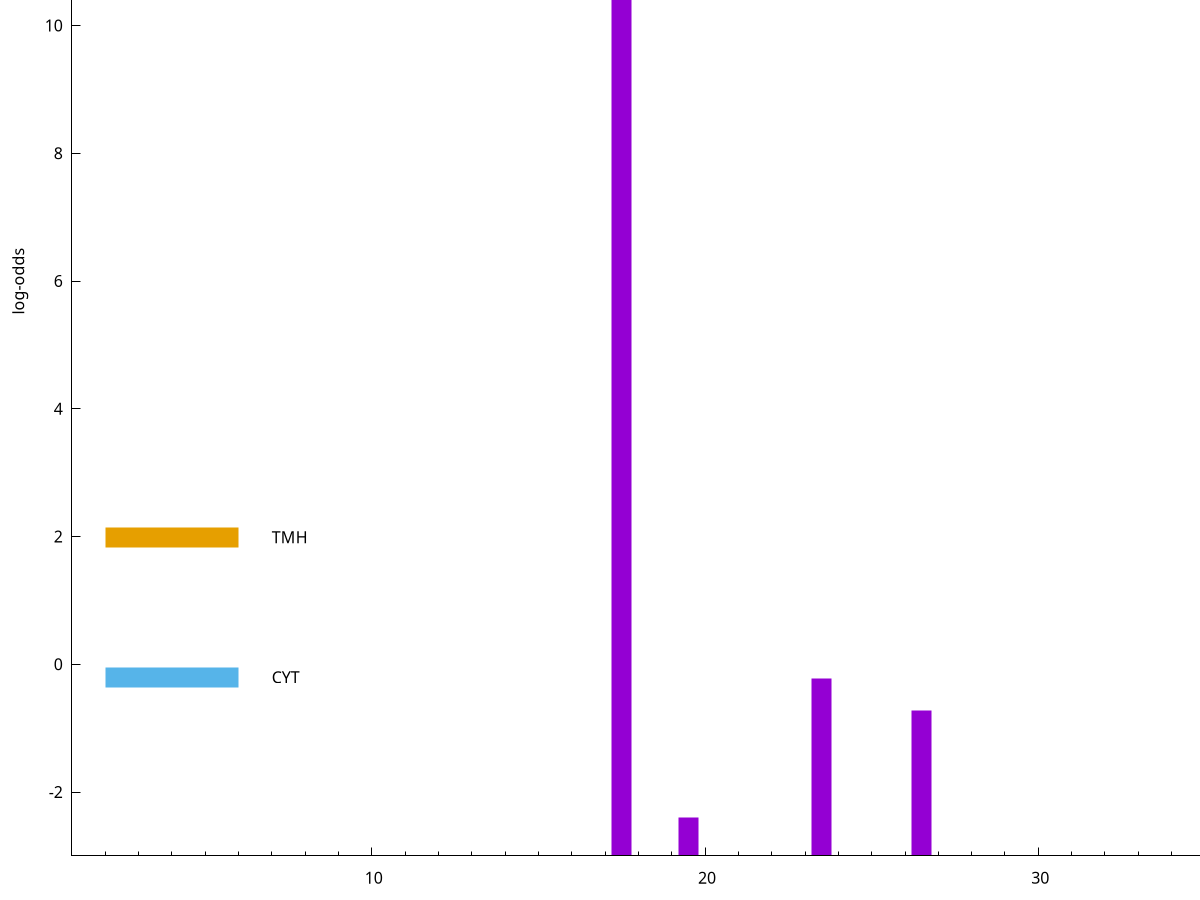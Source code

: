 set title "LipoP predictions for SRR5666395.gff"
set size 2., 1.4
set xrange [1:70] 
set mxtics 10
set yrange [-3:15]
set y2range [0:18]
set ylabel "log-odds"
set term postscript eps color solid "Helvetica" 30
set output "SRR5666395.gff11.eps"
set arrow from 2,10.936 to 6,10.936 nohead lt 1 lw 20
set label "SpI" at 7,10.936
set arrow from 2,1.99091 to 6,1.99091 nohead lt 4 lw 20
set label "TMH" at 7,1.99091
set arrow from 2,-0.200913 to 6,-0.200913 nohead lt 3 lw 20
set label "CYT" at 7,-0.200913
set arrow from 2,10.936 to 6,10.936 nohead lt 1 lw 20
set label "SpI" at 7,10.936
# NOTE: The scores below are the log-odds scores with the threshold
# NOTE: subtracted (a hack to make gnuplot make the histogram all
# NOTE: look nice).
plot "-" axes x1y2 title "" with impulses lt 1 lw 20
17.500000 13.934700
23.500000 2.778174
26.500000 2.279728
19.500000 0.597260
e
exit

